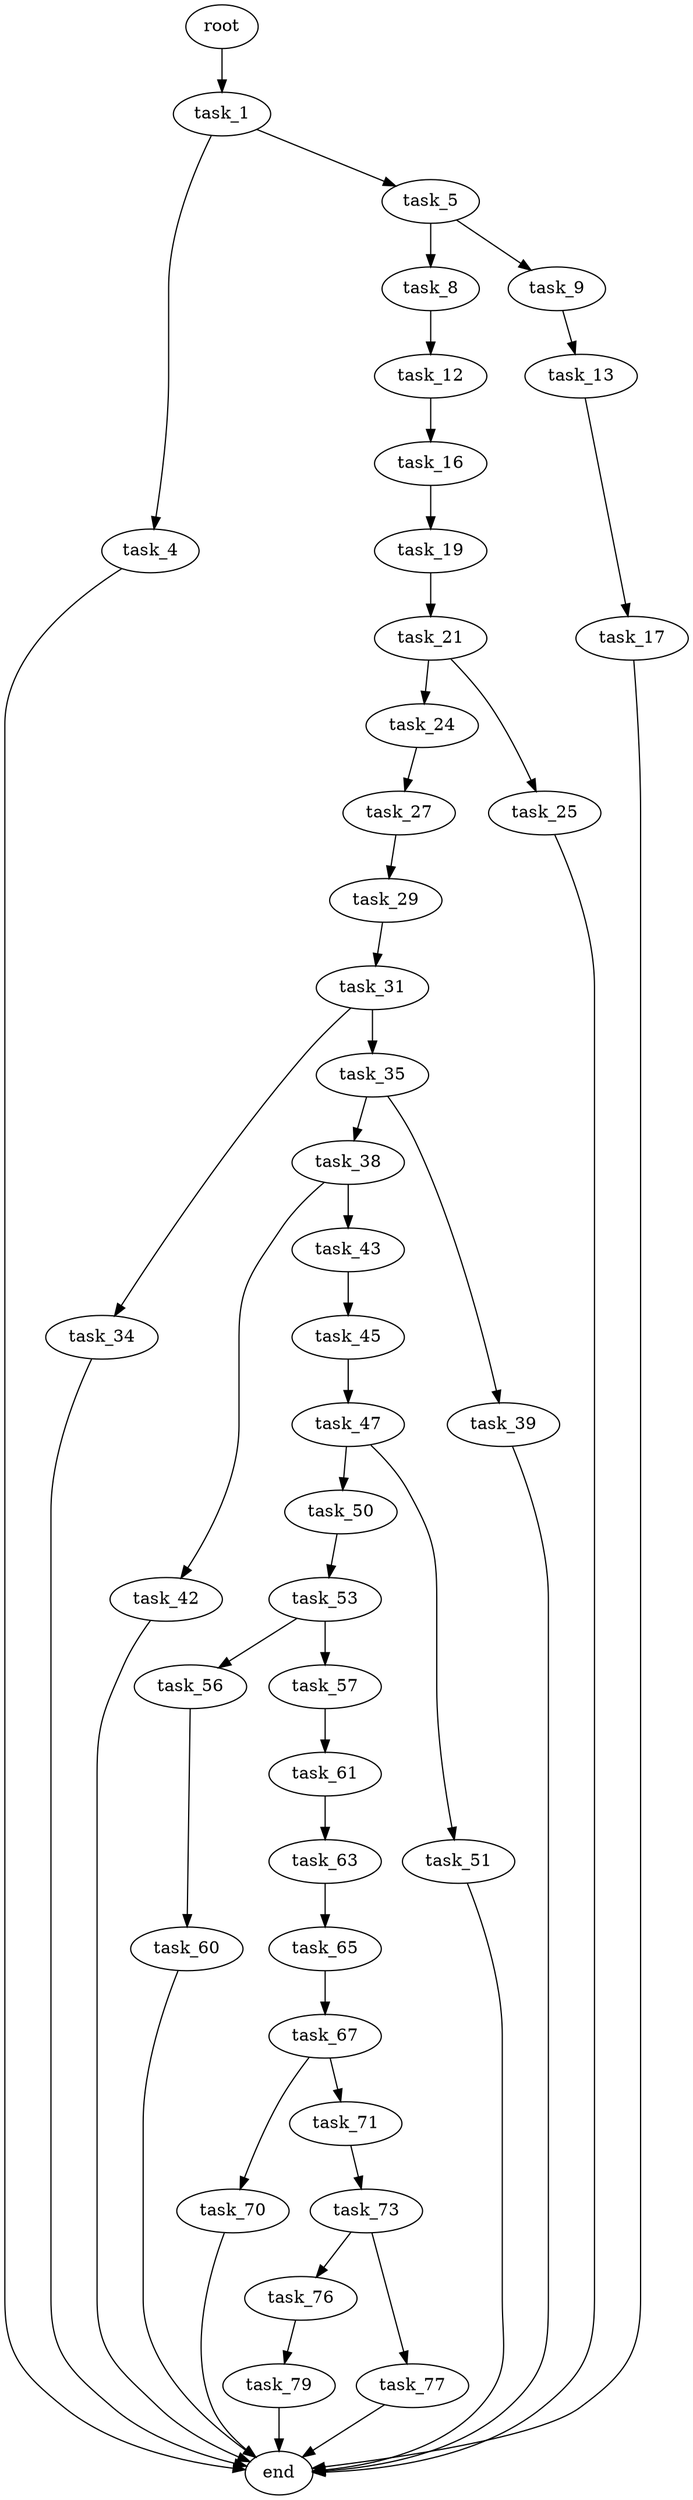 digraph G {
  root [size="0.000000"];
  task_1 [size="26028912045.000000"];
  task_4 [size="28991029248.000000"];
  task_5 [size="4104654254.000000"];
  task_8 [size="2742765096.000000"];
  task_9 [size="91795179199.000000"];
  task_12 [size="110711060956.000000"];
  task_13 [size="231928233984.000000"];
  task_16 [size="22736848543.000000"];
  task_17 [size="7638501932.000000"];
  task_19 [size="16165195041.000000"];
  task_21 [size="549755813888.000000"];
  task_24 [size="7248234436.000000"];
  task_25 [size="231928233984.000000"];
  task_27 [size="549755813888.000000"];
  task_29 [size="17187292035.000000"];
  task_31 [size="21259952364.000000"];
  task_34 [size="135703033050.000000"];
  task_35 [size="19951268410.000000"];
  task_38 [size="8589934592.000000"];
  task_39 [size="924735611.000000"];
  task_42 [size="8589934592.000000"];
  task_43 [size="430034801724.000000"];
  task_45 [size="28991029248.000000"];
  task_47 [size="608171800.000000"];
  task_50 [size="75736733571.000000"];
  task_51 [size="231928233984.000000"];
  task_53 [size="12001215402.000000"];
  task_56 [size="610662264.000000"];
  task_57 [size="30351211886.000000"];
  task_60 [size="1219488255141.000000"];
  task_61 [size="1502261173.000000"];
  task_63 [size="28991029248.000000"];
  task_65 [size="483020865026.000000"];
  task_67 [size="28991029248.000000"];
  task_70 [size="329509833726.000000"];
  task_71 [size="1073741824000.000000"];
  task_73 [size="114890178189.000000"];
  task_76 [size="435864872605.000000"];
  task_77 [size="2512313865.000000"];
  task_79 [size="28991029248.000000"];
  end [size="0.000000"];

  root -> task_1 [size="1.000000"];
  task_1 -> task_4 [size="33554432.000000"];
  task_1 -> task_5 [size="33554432.000000"];
  task_4 -> end [size="1.000000"];
  task_5 -> task_8 [size="75497472.000000"];
  task_5 -> task_9 [size="75497472.000000"];
  task_8 -> task_12 [size="134217728.000000"];
  task_9 -> task_13 [size="134217728.000000"];
  task_12 -> task_16 [size="134217728.000000"];
  task_13 -> task_17 [size="301989888.000000"];
  task_16 -> task_19 [size="536870912.000000"];
  task_17 -> end [size="1.000000"];
  task_19 -> task_21 [size="301989888.000000"];
  task_21 -> task_24 [size="536870912.000000"];
  task_21 -> task_25 [size="536870912.000000"];
  task_24 -> task_27 [size="301989888.000000"];
  task_25 -> end [size="1.000000"];
  task_27 -> task_29 [size="536870912.000000"];
  task_29 -> task_31 [size="301989888.000000"];
  task_31 -> task_34 [size="536870912.000000"];
  task_31 -> task_35 [size="536870912.000000"];
  task_34 -> end [size="1.000000"];
  task_35 -> task_38 [size="411041792.000000"];
  task_35 -> task_39 [size="411041792.000000"];
  task_38 -> task_42 [size="33554432.000000"];
  task_38 -> task_43 [size="33554432.000000"];
  task_39 -> end [size="1.000000"];
  task_42 -> end [size="1.000000"];
  task_43 -> task_45 [size="301989888.000000"];
  task_45 -> task_47 [size="75497472.000000"];
  task_47 -> task_50 [size="33554432.000000"];
  task_47 -> task_51 [size="33554432.000000"];
  task_50 -> task_53 [size="75497472.000000"];
  task_51 -> end [size="1.000000"];
  task_53 -> task_56 [size="838860800.000000"];
  task_53 -> task_57 [size="838860800.000000"];
  task_56 -> task_60 [size="75497472.000000"];
  task_57 -> task_61 [size="536870912.000000"];
  task_60 -> end [size="1.000000"];
  task_61 -> task_63 [size="134217728.000000"];
  task_63 -> task_65 [size="75497472.000000"];
  task_65 -> task_67 [size="411041792.000000"];
  task_67 -> task_70 [size="75497472.000000"];
  task_67 -> task_71 [size="75497472.000000"];
  task_70 -> end [size="1.000000"];
  task_71 -> task_73 [size="838860800.000000"];
  task_73 -> task_76 [size="301989888.000000"];
  task_73 -> task_77 [size="301989888.000000"];
  task_76 -> task_79 [size="301989888.000000"];
  task_77 -> end [size="1.000000"];
  task_79 -> end [size="1.000000"];
}
